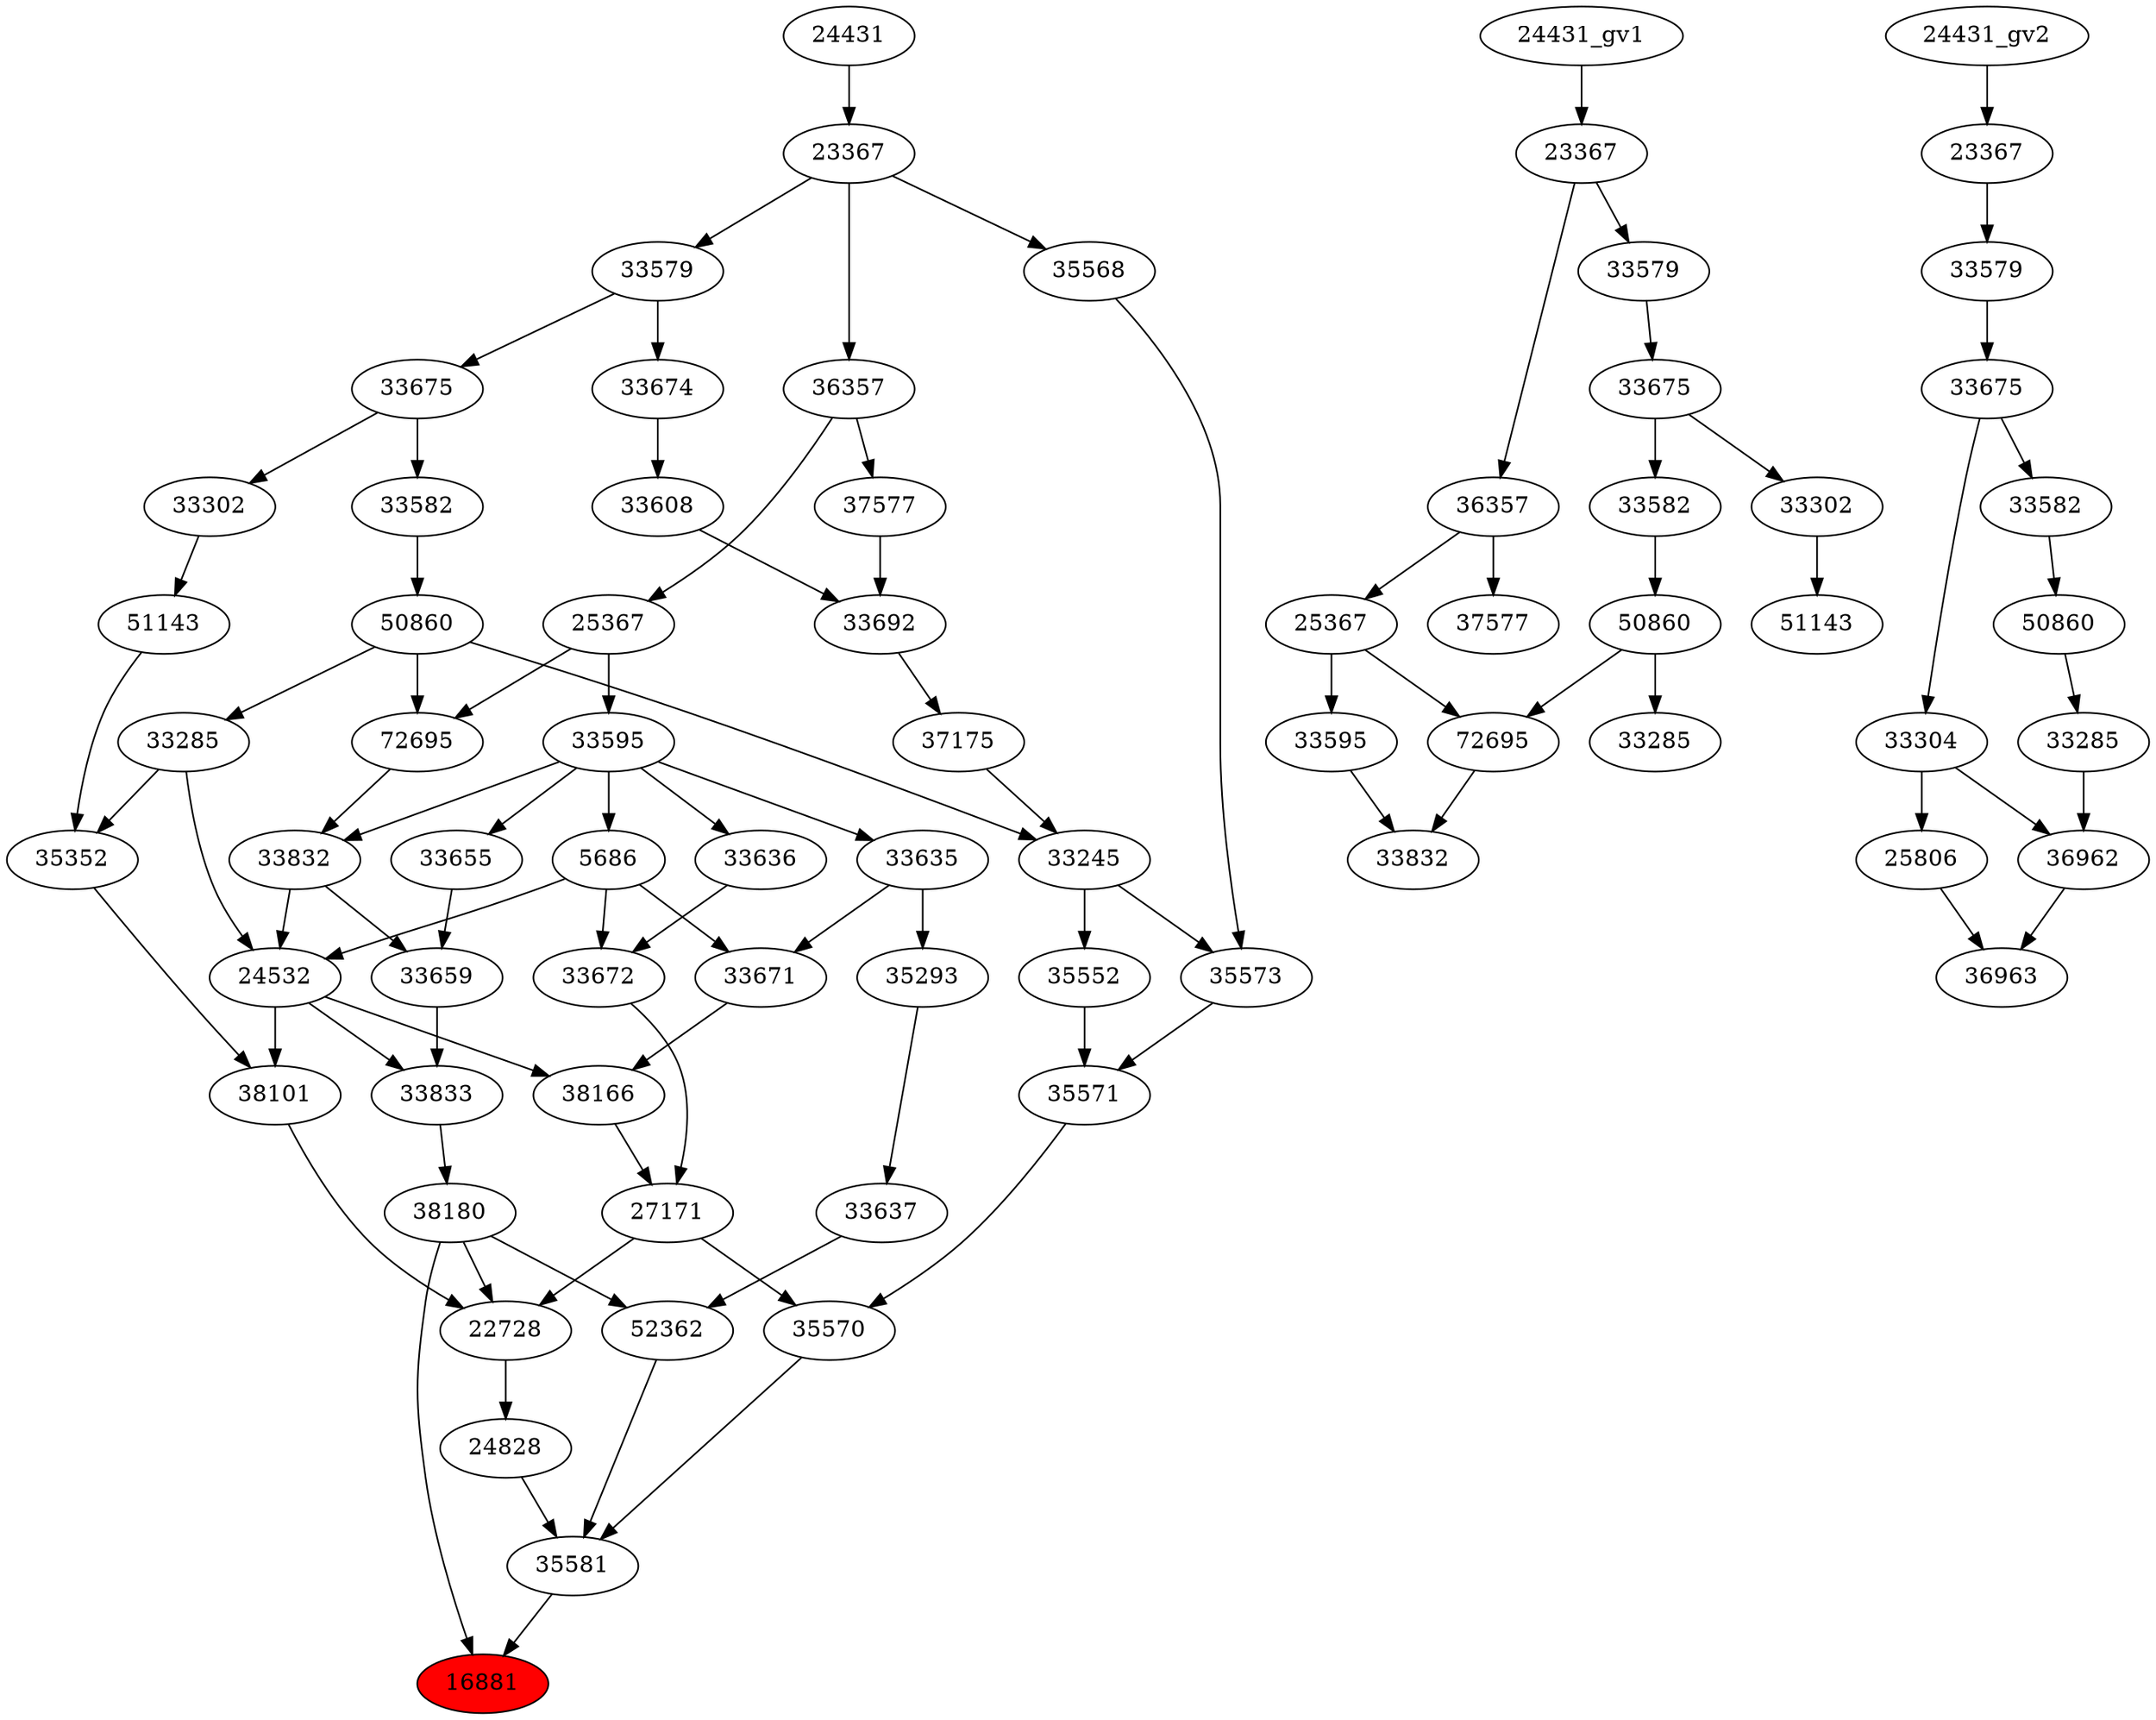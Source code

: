 strict digraph root {
	node [label="\N"];
	{
		node [fillcolor="",
			label="\N",
			style=""
		];
		16881		 [fillcolor=red,
			label=16881,
			style=filled];
		35581		 [label=35581];
		35581 -> 16881;
		38180		 [label=38180];
		38180 -> 16881;
		52362		 [label=52362];
		38180 -> 52362;
		22728		 [label=22728];
		38180 -> 22728;
		35570		 [label=35570];
		35570 -> 35581;
		24828		 [label=24828];
		24828 -> 35581;
		52362 -> 35581;
		33833		 [label=33833];
		33833 -> 38180;
		27171		 [label=27171];
		27171 -> 35570;
		27171 -> 22728;
		35571		 [label=35571];
		35571 -> 35570;
		22728 -> 24828;
		33637		 [label=33637];
		33637 -> 52362;
		33659		 [label=33659];
		33659 -> 33833;
		24532		 [label=24532];
		24532 -> 33833;
		38166		 [label=38166];
		24532 -> 38166;
		38101		 [label=38101];
		24532 -> 38101;
		33672		 [label=33672];
		33672 -> 27171;
		38166 -> 27171;
		35573		 [label=35573];
		35573 -> 35571;
		35552		 [label=35552];
		35552 -> 35571;
		38101 -> 22728;
		35293		 [label=35293];
		35293 -> 33637;
		33655		 [label=33655];
		33655 -> 33659;
		33832		 [label=33832];
		33832 -> 33659;
		33832 -> 24532;
		33285		 [label=33285];
		33285 -> 24532;
		35352		 [label=35352];
		33285 -> 35352;
		5686		 [label=5686];
		5686 -> 24532;
		5686 -> 33672;
		33671		 [label=33671];
		5686 -> 33671;
		33636		 [label=33636];
		33636 -> 33672;
		33671 -> 38166;
		35568		 [label=35568];
		35568 -> 35573;
		33245		 [label=33245];
		33245 -> 35573;
		33245 -> 35552;
		35352 -> 38101;
		33635		 [label=33635];
		33635 -> 35293;
		33635 -> 33671;
		33595		 [label=33595];
		33595 -> 33655;
		33595 -> 33832;
		33595 -> 5686;
		33595 -> 33636;
		33595 -> 33635;
		72695		 [label=72695];
		72695 -> 33832;
		50860		 [label=50860];
		50860 -> 33285;
		50860 -> 33245;
		50860 -> 72695;
		23367		 [label=23367];
		23367 -> 35568;
		36357		 [label=36357];
		23367 -> 36357;
		33579		 [label=33579];
		23367 -> 33579;
		37175		 [label=37175];
		37175 -> 33245;
		51143		 [label=51143];
		51143 -> 35352;
		25367		 [label=25367];
		25367 -> 33595;
		25367 -> 72695;
		33582		 [label=33582];
		33582 -> 50860;
		24431		 [label=24431];
		24431 -> 23367;
		33692		 [label=33692];
		33692 -> 37175;
		33302		 [label=33302];
		33302 -> 51143;
		36357 -> 25367;
		37577		 [label=37577];
		36357 -> 37577;
		33675		 [label=33675];
		33675 -> 33582;
		33675 -> 33302;
		33608		 [label=33608];
		33608 -> 33692;
		37577 -> 33692;
		33579 -> 33675;
		33674		 [label=33674];
		33579 -> 33674;
		33674 -> 33608;
	}
	{
		node [label="\N"];
		"33832_gv1"		 [label=33832];
		"72695_gv1"		 [label=72695];
		"72695_gv1" -> "33832_gv1";
		"33595_gv1"		 [label=33595];
		"33595_gv1" -> "33832_gv1";
		"33285_gv1"		 [label=33285];
		"50860_gv1"		 [label=50860];
		"50860_gv1" -> "72695_gv1";
		"50860_gv1" -> "33285_gv1";
		"25367_gv1"		 [label=25367];
		"25367_gv1" -> "72695_gv1";
		"25367_gv1" -> "33595_gv1";
		"33582_gv1"		 [label=33582];
		"33582_gv1" -> "50860_gv1";
		"23367_gv1"		 [label=23367];
		"36357_gv1"		 [label=36357];
		"23367_gv1" -> "36357_gv1";
		"33579_gv1"		 [label=33579];
		"23367_gv1" -> "33579_gv1";
		"24431_gv1" -> "23367_gv1";
		"51143_gv1"		 [label=51143];
		"33302_gv1"		 [label=33302];
		"33302_gv1" -> "51143_gv1";
		"36357_gv1" -> "25367_gv1";
		"37577_gv1"		 [label=37577];
		"36357_gv1" -> "37577_gv1";
		"33675_gv1"		 [label=33675];
		"33675_gv1" -> "33582_gv1";
		"33675_gv1" -> "33302_gv1";
		"33579_gv1" -> "33675_gv1";
	}
	{
		node [label="\N"];
		36963		 [label=36963];
		36962		 [label=36962];
		36962 -> 36963;
		25806		 [label=25806];
		25806 -> 36963;
		"33285_gv2"		 [label=33285];
		"33285_gv2" -> 36962;
		33304		 [label=33304];
		33304 -> 36962;
		33304 -> 25806;
		"50860_gv2"		 [label=50860];
		"50860_gv2" -> "33285_gv2";
		"33675_gv2"		 [label=33675];
		"33675_gv2" -> 33304;
		"33582_gv2"		 [label=33582];
		"33675_gv2" -> "33582_gv2";
		"33582_gv2" -> "50860_gv2";
		"33579_gv2"		 [label=33579];
		"33579_gv2" -> "33675_gv2";
		"23367_gv2"		 [label=23367];
		"23367_gv2" -> "33579_gv2";
		"24431_gv2" -> "23367_gv2";
	}
}

